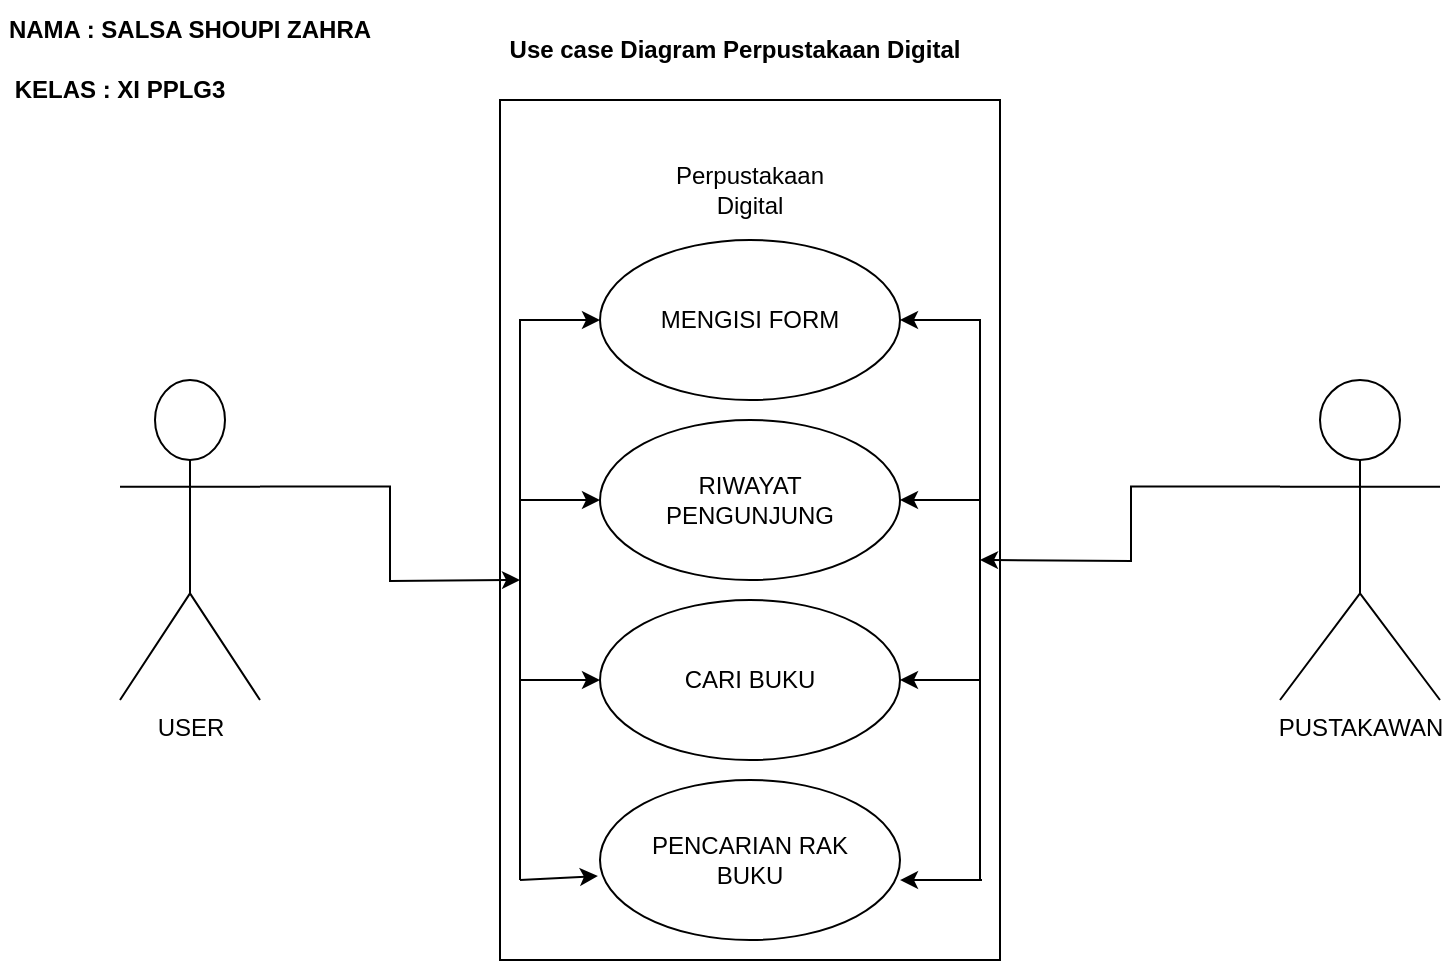 <mxfile version="23.1.1" type="github">
  <diagram name="Page-1" id="0rikLW4xVVEGlAG-TejK">
    <mxGraphModel dx="989" dy="538" grid="1" gridSize="10" guides="1" tooltips="1" connect="1" arrows="1" fold="1" page="1" pageScale="1" pageWidth="850" pageHeight="1100" math="0" shadow="0">
      <root>
        <mxCell id="0" />
        <mxCell id="1" parent="0" />
        <mxCell id="RbSZT5T6k4u5z0i5H2v0-1" value="" style="rounded=0;whiteSpace=wrap;html=1;" vertex="1" parent="1">
          <mxGeometry x="270" y="60" width="250" height="430" as="geometry" />
        </mxCell>
        <mxCell id="RbSZT5T6k4u5z0i5H2v0-2" value="Perpustakaan Digital" style="text;html=1;strokeColor=none;fillColor=none;align=center;verticalAlign=middle;whiteSpace=wrap;rounded=0;" vertex="1" parent="1">
          <mxGeometry x="365" y="90" width="60" height="30" as="geometry" />
        </mxCell>
        <mxCell id="RbSZT5T6k4u5z0i5H2v0-3" value="" style="ellipse;whiteSpace=wrap;html=1;" vertex="1" parent="1">
          <mxGeometry x="320" y="130" width="150" height="80" as="geometry" />
        </mxCell>
        <mxCell id="RbSZT5T6k4u5z0i5H2v0-7" value="" style="ellipse;whiteSpace=wrap;html=1;" vertex="1" parent="1">
          <mxGeometry x="320" y="220" width="150" height="80" as="geometry" />
        </mxCell>
        <mxCell id="RbSZT5T6k4u5z0i5H2v0-8" value="" style="ellipse;whiteSpace=wrap;html=1;" vertex="1" parent="1">
          <mxGeometry x="320" y="310" width="150" height="80" as="geometry" />
        </mxCell>
        <mxCell id="RbSZT5T6k4u5z0i5H2v0-9" value="" style="ellipse;whiteSpace=wrap;html=1;" vertex="1" parent="1">
          <mxGeometry x="320" y="400" width="150" height="80" as="geometry" />
        </mxCell>
        <mxCell id="RbSZT5T6k4u5z0i5H2v0-10" value="MENGISI FORM" style="text;html=1;strokeColor=none;fillColor=none;align=center;verticalAlign=middle;whiteSpace=wrap;rounded=0;" vertex="1" parent="1">
          <mxGeometry x="345" y="155" width="100" height="30" as="geometry" />
        </mxCell>
        <mxCell id="RbSZT5T6k4u5z0i5H2v0-11" value="RIWAYAT PENGUNJUNG" style="text;html=1;strokeColor=none;fillColor=none;align=center;verticalAlign=middle;whiteSpace=wrap;rounded=0;" vertex="1" parent="1">
          <mxGeometry x="330" y="245" width="130" height="30" as="geometry" />
        </mxCell>
        <mxCell id="RbSZT5T6k4u5z0i5H2v0-12" value="CARI BUKU" style="text;html=1;strokeColor=none;fillColor=none;align=center;verticalAlign=middle;whiteSpace=wrap;rounded=0;" vertex="1" parent="1">
          <mxGeometry x="360" y="335" width="70" height="30" as="geometry" />
        </mxCell>
        <mxCell id="RbSZT5T6k4u5z0i5H2v0-13" value="PENCARIAN RAK BUKU" style="text;html=1;strokeColor=none;fillColor=none;align=center;verticalAlign=middle;whiteSpace=wrap;rounded=0;" vertex="1" parent="1">
          <mxGeometry x="335" y="425" width="120" height="30" as="geometry" />
        </mxCell>
        <mxCell id="RbSZT5T6k4u5z0i5H2v0-44" style="edgeStyle=orthogonalEdgeStyle;rounded=0;orthogonalLoop=1;jettySize=auto;html=1;exitX=1;exitY=0.333;exitDx=0;exitDy=0;exitPerimeter=0;" edge="1" parent="1" source="RbSZT5T6k4u5z0i5H2v0-24">
          <mxGeometry relative="1" as="geometry">
            <mxPoint x="280" y="300" as="targetPoint" />
          </mxGeometry>
        </mxCell>
        <mxCell id="RbSZT5T6k4u5z0i5H2v0-24" value="USER" style="shape=umlActor;verticalLabelPosition=bottom;verticalAlign=top;html=1;outlineConnect=0;" vertex="1" parent="1">
          <mxGeometry x="80" y="200" width="70" height="160" as="geometry" />
        </mxCell>
        <mxCell id="RbSZT5T6k4u5z0i5H2v0-45" style="edgeStyle=orthogonalEdgeStyle;rounded=0;orthogonalLoop=1;jettySize=auto;html=1;exitX=0;exitY=0.333;exitDx=0;exitDy=0;exitPerimeter=0;" edge="1" parent="1" source="RbSZT5T6k4u5z0i5H2v0-25">
          <mxGeometry relative="1" as="geometry">
            <mxPoint x="510" y="290" as="targetPoint" />
          </mxGeometry>
        </mxCell>
        <mxCell id="RbSZT5T6k4u5z0i5H2v0-25" value="PUSTAKAWAN" style="shape=umlActor;verticalLabelPosition=bottom;verticalAlign=top;html=1;outlineConnect=0;" vertex="1" parent="1">
          <mxGeometry x="660" y="200" width="80" height="160" as="geometry" />
        </mxCell>
        <mxCell id="RbSZT5T6k4u5z0i5H2v0-29" style="edgeStyle=orthogonalEdgeStyle;rounded=0;orthogonalLoop=1;jettySize=auto;html=1;entryX=1;entryY=0.5;entryDx=0;entryDy=0;" edge="1" parent="1" target="RbSZT5T6k4u5z0i5H2v0-3">
          <mxGeometry relative="1" as="geometry">
            <mxPoint x="510" y="450" as="sourcePoint" />
            <Array as="points">
              <mxPoint x="510" y="170" />
            </Array>
          </mxGeometry>
        </mxCell>
        <mxCell id="RbSZT5T6k4u5z0i5H2v0-31" value="" style="endArrow=classic;html=1;rounded=0;entryX=0.993;entryY=0.313;entryDx=0;entryDy=0;entryPerimeter=0;elbow=vertical;" edge="1" parent="1">
          <mxGeometry width="50" height="50" relative="1" as="geometry">
            <mxPoint x="511" y="450" as="sourcePoint" />
            <mxPoint x="470.0" y="450.04" as="targetPoint" />
            <Array as="points">
              <mxPoint x="511" y="450" />
            </Array>
          </mxGeometry>
        </mxCell>
        <mxCell id="RbSZT5T6k4u5z0i5H2v0-36" value="" style="endArrow=classic;html=1;rounded=0;entryX=1;entryY=0.5;entryDx=0;entryDy=0;" edge="1" parent="1" target="RbSZT5T6k4u5z0i5H2v0-7">
          <mxGeometry width="50" height="50" relative="1" as="geometry">
            <mxPoint x="510" y="260" as="sourcePoint" />
            <mxPoint x="330" y="360" as="targetPoint" />
            <Array as="points">
              <mxPoint x="510" y="260" />
            </Array>
          </mxGeometry>
        </mxCell>
        <mxCell id="RbSZT5T6k4u5z0i5H2v0-38" value="" style="endArrow=classic;html=1;rounded=0;entryX=1;entryY=0.5;entryDx=0;entryDy=0;" edge="1" parent="1" target="RbSZT5T6k4u5z0i5H2v0-8">
          <mxGeometry width="50" height="50" relative="1" as="geometry">
            <mxPoint x="510" y="350" as="sourcePoint" />
            <mxPoint x="520" y="360" as="targetPoint" />
          </mxGeometry>
        </mxCell>
        <mxCell id="RbSZT5T6k4u5z0i5H2v0-51" value="NAMA : SALSA SHOUPI ZAHRA" style="text;html=1;strokeColor=none;fillColor=none;align=center;verticalAlign=middle;whiteSpace=wrap;rounded=0;fontStyle=1" vertex="1" parent="1">
          <mxGeometry x="20" y="10" width="190" height="30" as="geometry" />
        </mxCell>
        <mxCell id="RbSZT5T6k4u5z0i5H2v0-52" value="KELAS : XI PPLG3" style="text;html=1;strokeColor=none;fillColor=none;align=center;verticalAlign=middle;whiteSpace=wrap;rounded=0;fontStyle=1" vertex="1" parent="1">
          <mxGeometry x="20" y="40" width="120" height="30" as="geometry" />
        </mxCell>
        <mxCell id="RbSZT5T6k4u5z0i5H2v0-53" value="Use case Diagram Perpustakaan Digital" style="text;html=1;strokeColor=none;fillColor=none;align=center;verticalAlign=middle;whiteSpace=wrap;rounded=0;fontStyle=1" vertex="1" parent="1">
          <mxGeometry x="270" y="10" width="235" height="50" as="geometry" />
        </mxCell>
        <mxCell id="RbSZT5T6k4u5z0i5H2v0-54" style="edgeStyle=orthogonalEdgeStyle;rounded=0;orthogonalLoop=1;jettySize=auto;html=1;" edge="1" parent="1">
          <mxGeometry relative="1" as="geometry">
            <mxPoint x="280" y="450" as="sourcePoint" />
            <mxPoint x="320" y="170" as="targetPoint" />
            <Array as="points">
              <mxPoint x="280" y="170" />
            </Array>
          </mxGeometry>
        </mxCell>
        <mxCell id="RbSZT5T6k4u5z0i5H2v0-56" value="" style="endArrow=classic;html=1;rounded=0;entryX=-0.007;entryY=0.6;entryDx=0;entryDy=0;entryPerimeter=0;" edge="1" parent="1" target="RbSZT5T6k4u5z0i5H2v0-9">
          <mxGeometry width="50" height="50" relative="1" as="geometry">
            <mxPoint x="280" y="450" as="sourcePoint" />
            <mxPoint x="310" y="450" as="targetPoint" />
          </mxGeometry>
        </mxCell>
        <mxCell id="RbSZT5T6k4u5z0i5H2v0-57" value="" style="endArrow=classic;html=1;rounded=0;entryX=0;entryY=0.5;entryDx=0;entryDy=0;" edge="1" parent="1" target="RbSZT5T6k4u5z0i5H2v0-8">
          <mxGeometry width="50" height="50" relative="1" as="geometry">
            <mxPoint x="280" y="350" as="sourcePoint" />
            <mxPoint x="330" y="310" as="targetPoint" />
          </mxGeometry>
        </mxCell>
        <mxCell id="RbSZT5T6k4u5z0i5H2v0-58" value="" style="endArrow=classic;html=1;rounded=0;entryX=0;entryY=0.5;entryDx=0;entryDy=0;" edge="1" parent="1" target="RbSZT5T6k4u5z0i5H2v0-7">
          <mxGeometry width="50" height="50" relative="1" as="geometry">
            <mxPoint x="280" y="260" as="sourcePoint" />
            <mxPoint x="330" y="220" as="targetPoint" />
          </mxGeometry>
        </mxCell>
      </root>
    </mxGraphModel>
  </diagram>
</mxfile>
